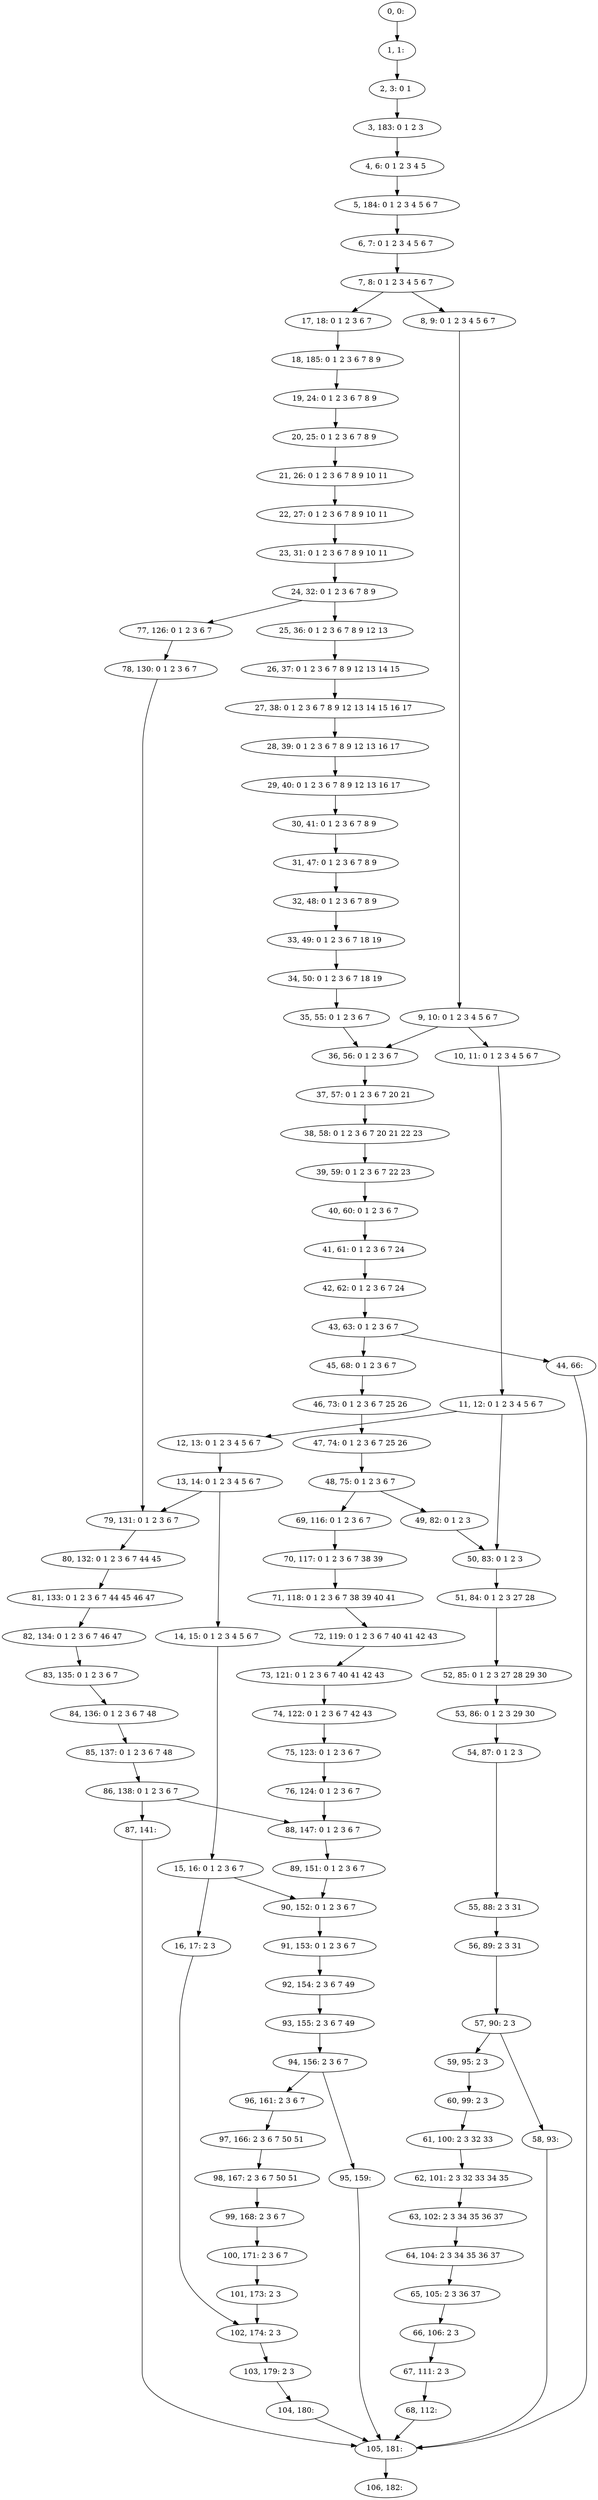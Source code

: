 digraph G {
0[label="0, 0: "];
1[label="1, 1: "];
2[label="2, 3: 0 1 "];
3[label="3, 183: 0 1 2 3 "];
4[label="4, 6: 0 1 2 3 4 5 "];
5[label="5, 184: 0 1 2 3 4 5 6 7 "];
6[label="6, 7: 0 1 2 3 4 5 6 7 "];
7[label="7, 8: 0 1 2 3 4 5 6 7 "];
8[label="8, 9: 0 1 2 3 4 5 6 7 "];
9[label="9, 10: 0 1 2 3 4 5 6 7 "];
10[label="10, 11: 0 1 2 3 4 5 6 7 "];
11[label="11, 12: 0 1 2 3 4 5 6 7 "];
12[label="12, 13: 0 1 2 3 4 5 6 7 "];
13[label="13, 14: 0 1 2 3 4 5 6 7 "];
14[label="14, 15: 0 1 2 3 4 5 6 7 "];
15[label="15, 16: 0 1 2 3 6 7 "];
16[label="16, 17: 2 3 "];
17[label="17, 18: 0 1 2 3 6 7 "];
18[label="18, 185: 0 1 2 3 6 7 8 9 "];
19[label="19, 24: 0 1 2 3 6 7 8 9 "];
20[label="20, 25: 0 1 2 3 6 7 8 9 "];
21[label="21, 26: 0 1 2 3 6 7 8 9 10 11 "];
22[label="22, 27: 0 1 2 3 6 7 8 9 10 11 "];
23[label="23, 31: 0 1 2 3 6 7 8 9 10 11 "];
24[label="24, 32: 0 1 2 3 6 7 8 9 "];
25[label="25, 36: 0 1 2 3 6 7 8 9 12 13 "];
26[label="26, 37: 0 1 2 3 6 7 8 9 12 13 14 15 "];
27[label="27, 38: 0 1 2 3 6 7 8 9 12 13 14 15 16 17 "];
28[label="28, 39: 0 1 2 3 6 7 8 9 12 13 16 17 "];
29[label="29, 40: 0 1 2 3 6 7 8 9 12 13 16 17 "];
30[label="30, 41: 0 1 2 3 6 7 8 9 "];
31[label="31, 47: 0 1 2 3 6 7 8 9 "];
32[label="32, 48: 0 1 2 3 6 7 8 9 "];
33[label="33, 49: 0 1 2 3 6 7 18 19 "];
34[label="34, 50: 0 1 2 3 6 7 18 19 "];
35[label="35, 55: 0 1 2 3 6 7 "];
36[label="36, 56: 0 1 2 3 6 7 "];
37[label="37, 57: 0 1 2 3 6 7 20 21 "];
38[label="38, 58: 0 1 2 3 6 7 20 21 22 23 "];
39[label="39, 59: 0 1 2 3 6 7 22 23 "];
40[label="40, 60: 0 1 2 3 6 7 "];
41[label="41, 61: 0 1 2 3 6 7 24 "];
42[label="42, 62: 0 1 2 3 6 7 24 "];
43[label="43, 63: 0 1 2 3 6 7 "];
44[label="44, 66: "];
45[label="45, 68: 0 1 2 3 6 7 "];
46[label="46, 73: 0 1 2 3 6 7 25 26 "];
47[label="47, 74: 0 1 2 3 6 7 25 26 "];
48[label="48, 75: 0 1 2 3 6 7 "];
49[label="49, 82: 0 1 2 3 "];
50[label="50, 83: 0 1 2 3 "];
51[label="51, 84: 0 1 2 3 27 28 "];
52[label="52, 85: 0 1 2 3 27 28 29 30 "];
53[label="53, 86: 0 1 2 3 29 30 "];
54[label="54, 87: 0 1 2 3 "];
55[label="55, 88: 2 3 31 "];
56[label="56, 89: 2 3 31 "];
57[label="57, 90: 2 3 "];
58[label="58, 93: "];
59[label="59, 95: 2 3 "];
60[label="60, 99: 2 3 "];
61[label="61, 100: 2 3 32 33 "];
62[label="62, 101: 2 3 32 33 34 35 "];
63[label="63, 102: 2 3 34 35 36 37 "];
64[label="64, 104: 2 3 34 35 36 37 "];
65[label="65, 105: 2 3 36 37 "];
66[label="66, 106: 2 3 "];
67[label="67, 111: 2 3 "];
68[label="68, 112: "];
69[label="69, 116: 0 1 2 3 6 7 "];
70[label="70, 117: 0 1 2 3 6 7 38 39 "];
71[label="71, 118: 0 1 2 3 6 7 38 39 40 41 "];
72[label="72, 119: 0 1 2 3 6 7 40 41 42 43 "];
73[label="73, 121: 0 1 2 3 6 7 40 41 42 43 "];
74[label="74, 122: 0 1 2 3 6 7 42 43 "];
75[label="75, 123: 0 1 2 3 6 7 "];
76[label="76, 124: 0 1 2 3 6 7 "];
77[label="77, 126: 0 1 2 3 6 7 "];
78[label="78, 130: 0 1 2 3 6 7 "];
79[label="79, 131: 0 1 2 3 6 7 "];
80[label="80, 132: 0 1 2 3 6 7 44 45 "];
81[label="81, 133: 0 1 2 3 6 7 44 45 46 47 "];
82[label="82, 134: 0 1 2 3 6 7 46 47 "];
83[label="83, 135: 0 1 2 3 6 7 "];
84[label="84, 136: 0 1 2 3 6 7 48 "];
85[label="85, 137: 0 1 2 3 6 7 48 "];
86[label="86, 138: 0 1 2 3 6 7 "];
87[label="87, 141: "];
88[label="88, 147: 0 1 2 3 6 7 "];
89[label="89, 151: 0 1 2 3 6 7 "];
90[label="90, 152: 0 1 2 3 6 7 "];
91[label="91, 153: 0 1 2 3 6 7 "];
92[label="92, 154: 2 3 6 7 49 "];
93[label="93, 155: 2 3 6 7 49 "];
94[label="94, 156: 2 3 6 7 "];
95[label="95, 159: "];
96[label="96, 161: 2 3 6 7 "];
97[label="97, 166: 2 3 6 7 50 51 "];
98[label="98, 167: 2 3 6 7 50 51 "];
99[label="99, 168: 2 3 6 7 "];
100[label="100, 171: 2 3 6 7 "];
101[label="101, 173: 2 3 "];
102[label="102, 174: 2 3 "];
103[label="103, 179: 2 3 "];
104[label="104, 180: "];
105[label="105, 181: "];
106[label="106, 182: "];
0->1 ;
1->2 ;
2->3 ;
3->4 ;
4->5 ;
5->6 ;
6->7 ;
7->8 ;
7->17 ;
8->9 ;
9->10 ;
9->36 ;
10->11 ;
11->12 ;
11->50 ;
12->13 ;
13->14 ;
13->79 ;
14->15 ;
15->16 ;
15->90 ;
16->102 ;
17->18 ;
18->19 ;
19->20 ;
20->21 ;
21->22 ;
22->23 ;
23->24 ;
24->25 ;
24->77 ;
25->26 ;
26->27 ;
27->28 ;
28->29 ;
29->30 ;
30->31 ;
31->32 ;
32->33 ;
33->34 ;
34->35 ;
35->36 ;
36->37 ;
37->38 ;
38->39 ;
39->40 ;
40->41 ;
41->42 ;
42->43 ;
43->44 ;
43->45 ;
44->105 ;
45->46 ;
46->47 ;
47->48 ;
48->49 ;
48->69 ;
49->50 ;
50->51 ;
51->52 ;
52->53 ;
53->54 ;
54->55 ;
55->56 ;
56->57 ;
57->58 ;
57->59 ;
58->105 ;
59->60 ;
60->61 ;
61->62 ;
62->63 ;
63->64 ;
64->65 ;
65->66 ;
66->67 ;
67->68 ;
68->105 ;
69->70 ;
70->71 ;
71->72 ;
72->73 ;
73->74 ;
74->75 ;
75->76 ;
76->88 ;
77->78 ;
78->79 ;
79->80 ;
80->81 ;
81->82 ;
82->83 ;
83->84 ;
84->85 ;
85->86 ;
86->87 ;
86->88 ;
87->105 ;
88->89 ;
89->90 ;
90->91 ;
91->92 ;
92->93 ;
93->94 ;
94->95 ;
94->96 ;
95->105 ;
96->97 ;
97->98 ;
98->99 ;
99->100 ;
100->101 ;
101->102 ;
102->103 ;
103->104 ;
104->105 ;
105->106 ;
}
